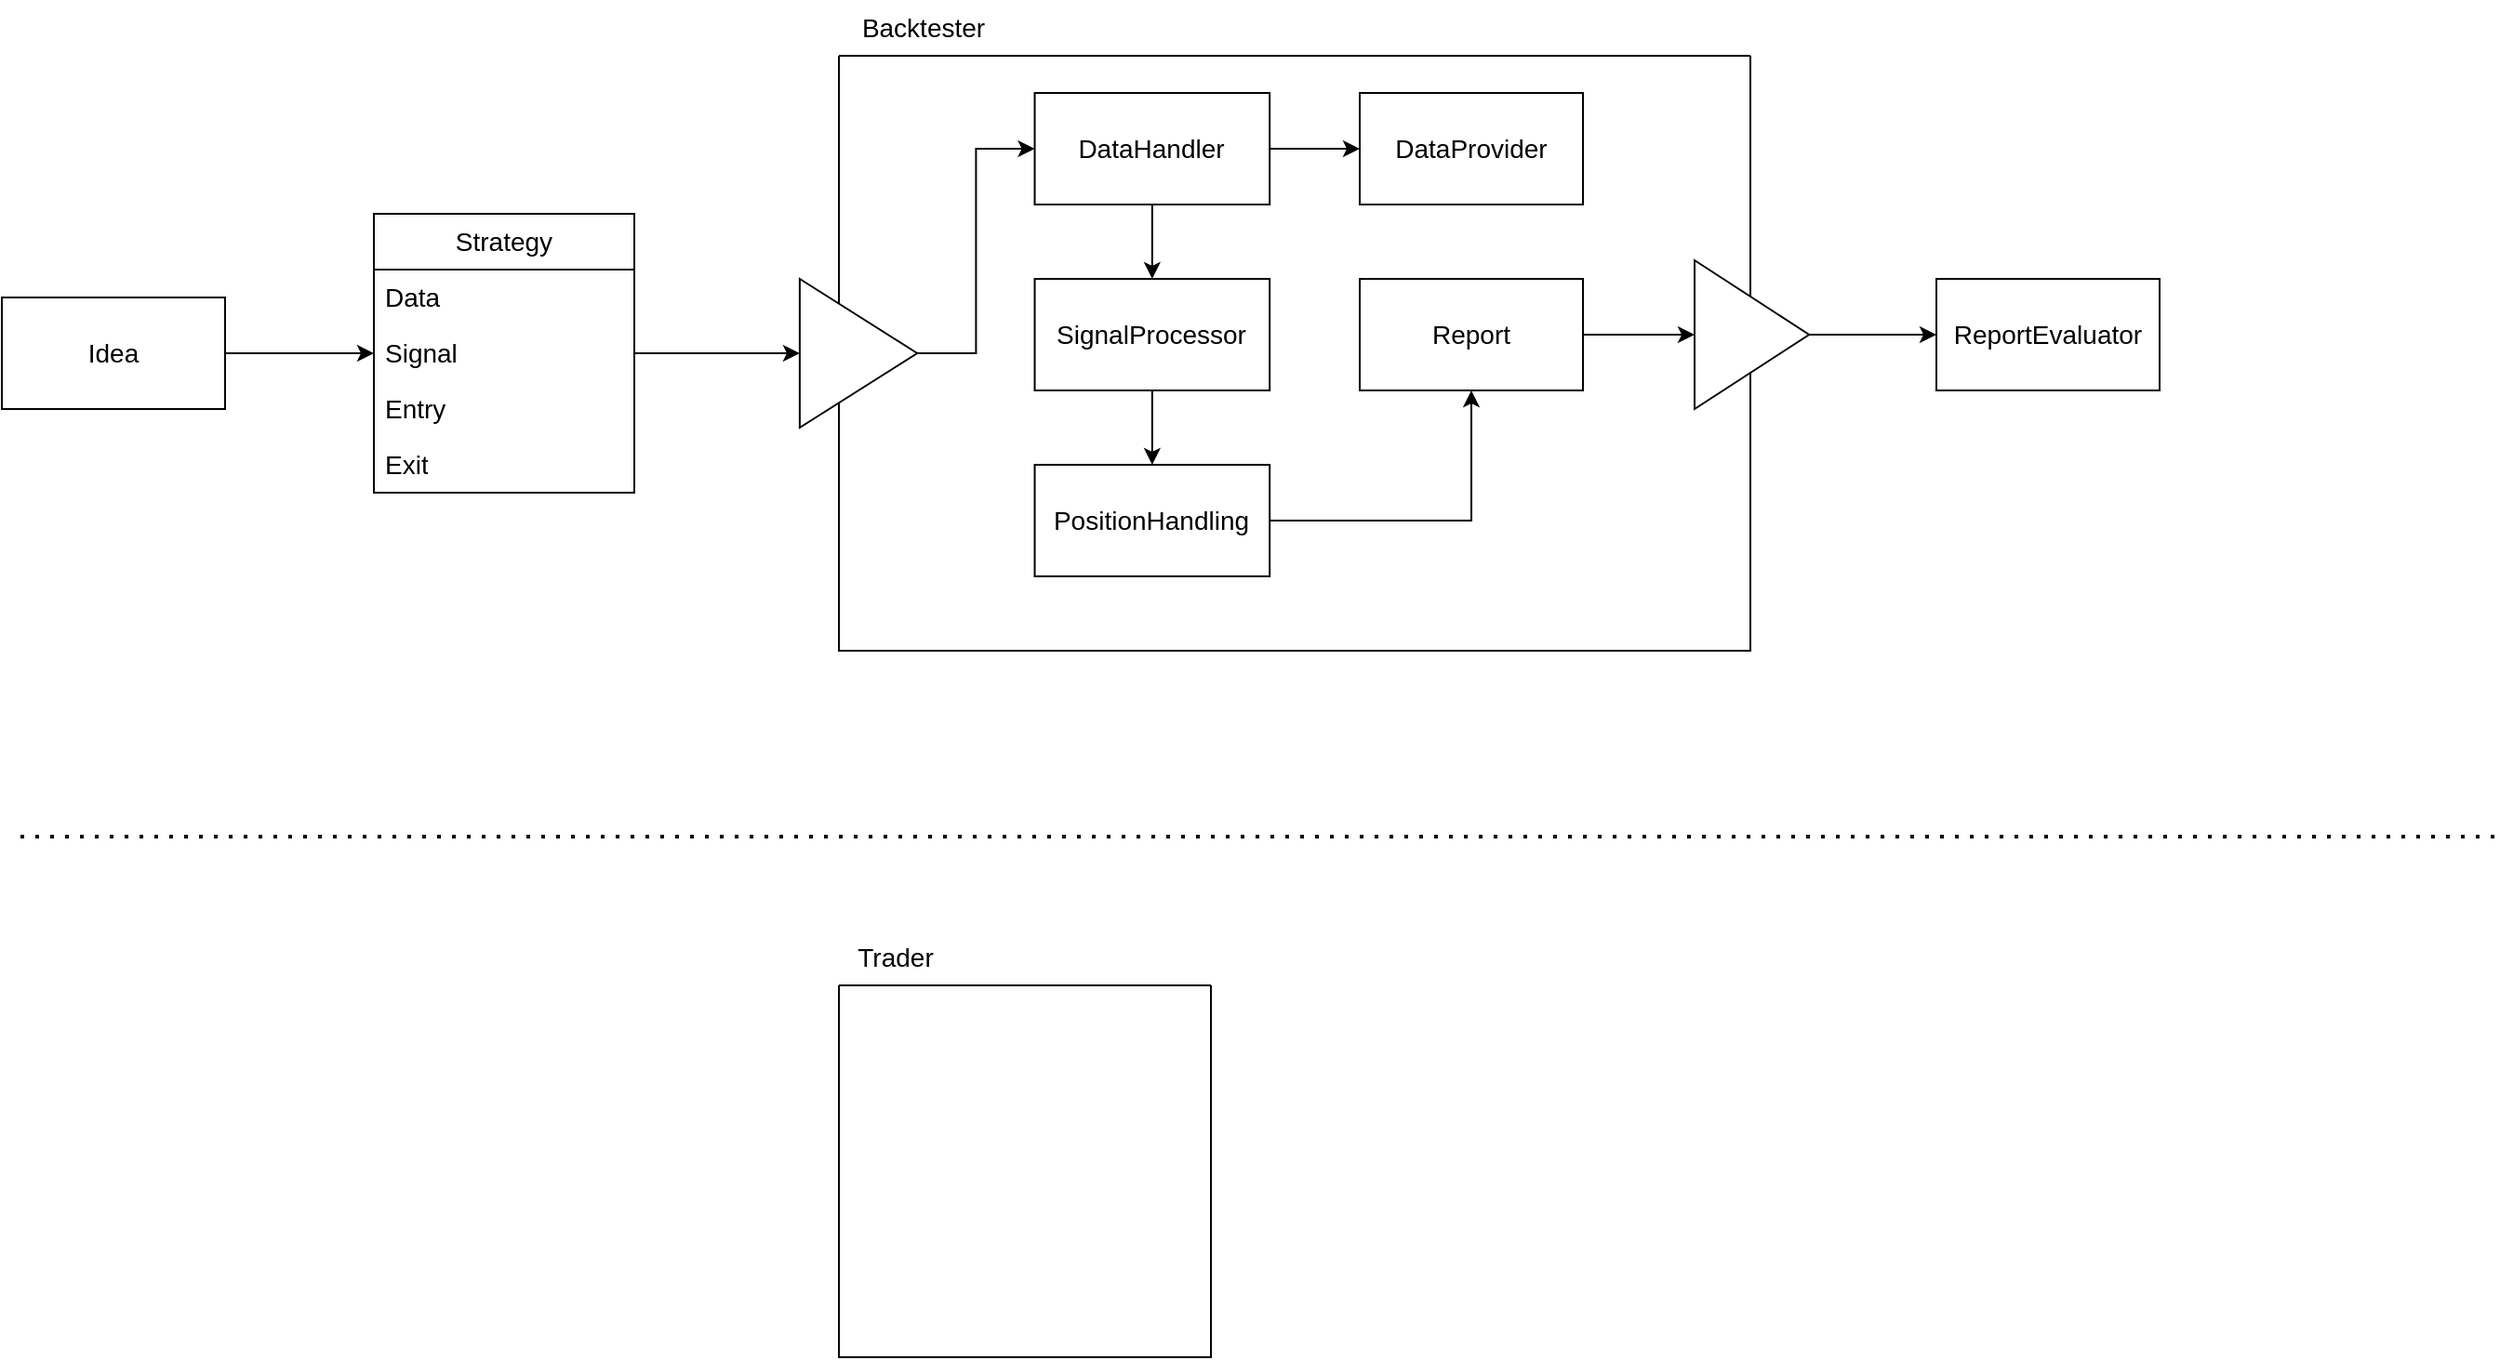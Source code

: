 <mxfile version="20.8.23" type="github">
  <diagram name="Page-1" id="rax0ZLaKKymqmCFbMecq">
    <mxGraphModel dx="1972" dy="1129" grid="1" gridSize="10" guides="1" tooltips="1" connect="1" arrows="1" fold="1" page="1" pageScale="1" pageWidth="850" pageHeight="1100" math="0" shadow="0">
      <root>
        <mxCell id="0" />
        <mxCell id="1" parent="0" />
        <mxCell id="DFvB44AKqUmapCnJZ86H-2" style="edgeStyle=orthogonalEdgeStyle;rounded=0;orthogonalLoop=1;jettySize=auto;html=1;exitX=1;exitY=0.5;exitDx=0;exitDy=0;" edge="1" parent="1" source="DFvB44AKqUmapCnJZ86H-1">
          <mxGeometry relative="1" as="geometry">
            <mxPoint x="230" y="500" as="targetPoint" />
          </mxGeometry>
        </mxCell>
        <mxCell id="DFvB44AKqUmapCnJZ86H-1" value="&lt;font style=&quot;font-size: 14px;&quot;&gt;Idea&lt;/font&gt;" style="rounded=0;whiteSpace=wrap;html=1;" vertex="1" parent="1">
          <mxGeometry x="30" y="470" width="120" height="60" as="geometry" />
        </mxCell>
        <mxCell id="DFvB44AKqUmapCnJZ86H-10" value="Strategy" style="swimlane;fontStyle=0;childLayout=stackLayout;horizontal=1;startSize=30;horizontalStack=0;resizeParent=1;resizeParentMax=0;resizeLast=0;collapsible=1;marginBottom=0;whiteSpace=wrap;html=1;fontSize=14;" vertex="1" parent="1">
          <mxGeometry x="230" y="425" width="140" height="150" as="geometry" />
        </mxCell>
        <mxCell id="DFvB44AKqUmapCnJZ86H-11" value="Data" style="text;strokeColor=none;fillColor=none;align=left;verticalAlign=middle;spacingLeft=4;spacingRight=4;overflow=hidden;points=[[0,0.5],[1,0.5]];portConstraint=eastwest;rotatable=0;whiteSpace=wrap;html=1;fontSize=14;" vertex="1" parent="DFvB44AKqUmapCnJZ86H-10">
          <mxGeometry y="30" width="140" height="30" as="geometry" />
        </mxCell>
        <mxCell id="DFvB44AKqUmapCnJZ86H-15" value="Signal" style="text;strokeColor=none;fillColor=none;align=left;verticalAlign=middle;spacingLeft=4;spacingRight=4;overflow=hidden;points=[[0,0.5],[1,0.5]];portConstraint=eastwest;rotatable=0;whiteSpace=wrap;html=1;fontSize=14;" vertex="1" parent="DFvB44AKqUmapCnJZ86H-10">
          <mxGeometry y="60" width="140" height="30" as="geometry" />
        </mxCell>
        <mxCell id="DFvB44AKqUmapCnJZ86H-12" value="Entry" style="text;strokeColor=none;fillColor=none;align=left;verticalAlign=middle;spacingLeft=4;spacingRight=4;overflow=hidden;points=[[0,0.5],[1,0.5]];portConstraint=eastwest;rotatable=0;whiteSpace=wrap;html=1;fontSize=14;" vertex="1" parent="DFvB44AKqUmapCnJZ86H-10">
          <mxGeometry y="90" width="140" height="30" as="geometry" />
        </mxCell>
        <mxCell id="DFvB44AKqUmapCnJZ86H-13" value="Exit" style="text;strokeColor=none;fillColor=none;align=left;verticalAlign=middle;spacingLeft=4;spacingRight=4;overflow=hidden;points=[[0,0.5],[1,0.5]];portConstraint=eastwest;rotatable=0;whiteSpace=wrap;html=1;fontSize=14;" vertex="1" parent="DFvB44AKqUmapCnJZ86H-10">
          <mxGeometry y="120" width="140" height="30" as="geometry" />
        </mxCell>
        <mxCell id="DFvB44AKqUmapCnJZ86H-16" style="edgeStyle=orthogonalEdgeStyle;rounded=0;orthogonalLoop=1;jettySize=auto;html=1;exitX=1;exitY=0.5;exitDx=0;exitDy=0;entryX=0;entryY=0.5;entryDx=0;entryDy=0;fontSize=14;" edge="1" parent="1" source="DFvB44AKqUmapCnJZ86H-15" target="DFvB44AKqUmapCnJZ86H-7">
          <mxGeometry relative="1" as="geometry" />
        </mxCell>
        <mxCell id="DFvB44AKqUmapCnJZ86H-4" value="" style="swimlane;startSize=0;" vertex="1" parent="1">
          <mxGeometry x="480" y="340" width="490" height="320" as="geometry" />
        </mxCell>
        <mxCell id="DFvB44AKqUmapCnJZ86H-18" style="edgeStyle=orthogonalEdgeStyle;rounded=0;orthogonalLoop=1;jettySize=auto;html=1;exitX=1;exitY=0.5;exitDx=0;exitDy=0;entryX=0;entryY=0.5;entryDx=0;entryDy=0;fontSize=14;" edge="1" parent="DFvB44AKqUmapCnJZ86H-4" source="DFvB44AKqUmapCnJZ86H-7" target="DFvB44AKqUmapCnJZ86H-17">
          <mxGeometry relative="1" as="geometry" />
        </mxCell>
        <mxCell id="DFvB44AKqUmapCnJZ86H-7" value="" style="triangle;whiteSpace=wrap;html=1;fontSize=14;" vertex="1" parent="DFvB44AKqUmapCnJZ86H-4">
          <mxGeometry x="-21.053" y="120" width="63.158" height="80" as="geometry" />
        </mxCell>
        <mxCell id="DFvB44AKqUmapCnJZ86H-20" style="edgeStyle=orthogonalEdgeStyle;rounded=0;orthogonalLoop=1;jettySize=auto;html=1;exitX=0.5;exitY=1;exitDx=0;exitDy=0;entryX=0.5;entryY=0;entryDx=0;entryDy=0;fontSize=14;" edge="1" parent="DFvB44AKqUmapCnJZ86H-4" source="DFvB44AKqUmapCnJZ86H-17" target="DFvB44AKqUmapCnJZ86H-19">
          <mxGeometry relative="1" as="geometry" />
        </mxCell>
        <mxCell id="DFvB44AKqUmapCnJZ86H-27" style="edgeStyle=orthogonalEdgeStyle;rounded=0;orthogonalLoop=1;jettySize=auto;html=1;exitX=1;exitY=0.5;exitDx=0;exitDy=0;entryX=0;entryY=0.5;entryDx=0;entryDy=0;fontSize=14;" edge="1" parent="DFvB44AKqUmapCnJZ86H-4" source="DFvB44AKqUmapCnJZ86H-17" target="DFvB44AKqUmapCnJZ86H-26">
          <mxGeometry relative="1" as="geometry" />
        </mxCell>
        <mxCell id="DFvB44AKqUmapCnJZ86H-17" value="DataHandler" style="rounded=0;whiteSpace=wrap;html=1;fontSize=14;" vertex="1" parent="DFvB44AKqUmapCnJZ86H-4">
          <mxGeometry x="105.263" y="20" width="126.316" height="60" as="geometry" />
        </mxCell>
        <mxCell id="DFvB44AKqUmapCnJZ86H-22" style="edgeStyle=orthogonalEdgeStyle;rounded=0;orthogonalLoop=1;jettySize=auto;html=1;exitX=0.5;exitY=1;exitDx=0;exitDy=0;entryX=0.5;entryY=0;entryDx=0;entryDy=0;fontSize=14;" edge="1" parent="DFvB44AKqUmapCnJZ86H-4" source="DFvB44AKqUmapCnJZ86H-19" target="DFvB44AKqUmapCnJZ86H-21">
          <mxGeometry relative="1" as="geometry" />
        </mxCell>
        <mxCell id="DFvB44AKqUmapCnJZ86H-19" value="SignalProcessor" style="rounded=0;whiteSpace=wrap;html=1;fontSize=14;" vertex="1" parent="DFvB44AKqUmapCnJZ86H-4">
          <mxGeometry x="105.263" y="120" width="126.316" height="60" as="geometry" />
        </mxCell>
        <mxCell id="DFvB44AKqUmapCnJZ86H-24" style="edgeStyle=orthogonalEdgeStyle;rounded=0;orthogonalLoop=1;jettySize=auto;html=1;exitX=1;exitY=0.5;exitDx=0;exitDy=0;entryX=0.5;entryY=1;entryDx=0;entryDy=0;fontSize=14;" edge="1" parent="DFvB44AKqUmapCnJZ86H-4" source="DFvB44AKqUmapCnJZ86H-21" target="DFvB44AKqUmapCnJZ86H-23">
          <mxGeometry relative="1" as="geometry" />
        </mxCell>
        <mxCell id="DFvB44AKqUmapCnJZ86H-21" value="PositionHandling" style="rounded=0;whiteSpace=wrap;html=1;fontSize=14;" vertex="1" parent="DFvB44AKqUmapCnJZ86H-4">
          <mxGeometry x="105.263" y="220" width="126.316" height="60" as="geometry" />
        </mxCell>
        <mxCell id="DFvB44AKqUmapCnJZ86H-23" value="Report" style="rounded=0;whiteSpace=wrap;html=1;fontSize=14;" vertex="1" parent="DFvB44AKqUmapCnJZ86H-4">
          <mxGeometry x="280" y="120" width="120" height="60" as="geometry" />
        </mxCell>
        <mxCell id="DFvB44AKqUmapCnJZ86H-8" value="" style="triangle;whiteSpace=wrap;html=1;fontSize=14;" vertex="1" parent="DFvB44AKqUmapCnJZ86H-4">
          <mxGeometry x="460.001" y="110" width="61.579" height="80" as="geometry" />
        </mxCell>
        <mxCell id="DFvB44AKqUmapCnJZ86H-25" style="edgeStyle=orthogonalEdgeStyle;rounded=0;orthogonalLoop=1;jettySize=auto;html=1;exitX=1;exitY=0.5;exitDx=0;exitDy=0;entryX=0;entryY=0.5;entryDx=0;entryDy=0;fontSize=14;" edge="1" parent="DFvB44AKqUmapCnJZ86H-4" source="DFvB44AKqUmapCnJZ86H-23" target="DFvB44AKqUmapCnJZ86H-8">
          <mxGeometry relative="1" as="geometry" />
        </mxCell>
        <mxCell id="DFvB44AKqUmapCnJZ86H-26" value="DataProvider" style="rounded=0;whiteSpace=wrap;html=1;fontSize=14;" vertex="1" parent="DFvB44AKqUmapCnJZ86H-4">
          <mxGeometry x="280" y="20" width="120" height="60" as="geometry" />
        </mxCell>
        <mxCell id="DFvB44AKqUmapCnJZ86H-5" value="Backtester" style="text;html=1;align=center;verticalAlign=middle;resizable=0;points=[];autosize=1;strokeColor=none;fillColor=none;fontSize=14;" vertex="1" parent="1">
          <mxGeometry x="480" y="310" width="90" height="30" as="geometry" />
        </mxCell>
        <mxCell id="DFvB44AKqUmapCnJZ86H-28" value="ReportEvaluator" style="rounded=0;whiteSpace=wrap;html=1;fontSize=14;" vertex="1" parent="1">
          <mxGeometry x="1070" y="460" width="120" height="60" as="geometry" />
        </mxCell>
        <mxCell id="DFvB44AKqUmapCnJZ86H-29" style="edgeStyle=orthogonalEdgeStyle;rounded=0;orthogonalLoop=1;jettySize=auto;html=1;exitX=1;exitY=0.5;exitDx=0;exitDy=0;entryX=0;entryY=0.5;entryDx=0;entryDy=0;fontSize=14;" edge="1" parent="1" source="DFvB44AKqUmapCnJZ86H-8" target="DFvB44AKqUmapCnJZ86H-28">
          <mxGeometry relative="1" as="geometry" />
        </mxCell>
        <mxCell id="DFvB44AKqUmapCnJZ86H-30" value="" style="endArrow=none;dashed=1;html=1;dashPattern=1 3;strokeWidth=2;rounded=0;fontSize=14;" edge="1" parent="1">
          <mxGeometry width="50" height="50" relative="1" as="geometry">
            <mxPoint x="40" y="760" as="sourcePoint" />
            <mxPoint x="1370" y="760" as="targetPoint" />
          </mxGeometry>
        </mxCell>
        <mxCell id="DFvB44AKqUmapCnJZ86H-31" value="" style="swimlane;startSize=0;fontSize=14;" vertex="1" parent="1">
          <mxGeometry x="480" y="840" width="200" height="200" as="geometry" />
        </mxCell>
        <mxCell id="DFvB44AKqUmapCnJZ86H-32" value="Trader" style="text;html=1;align=center;verticalAlign=middle;resizable=0;points=[];autosize=1;strokeColor=none;fillColor=none;fontSize=14;" vertex="1" parent="1">
          <mxGeometry x="480" y="810" width="60" height="30" as="geometry" />
        </mxCell>
      </root>
    </mxGraphModel>
  </diagram>
</mxfile>
